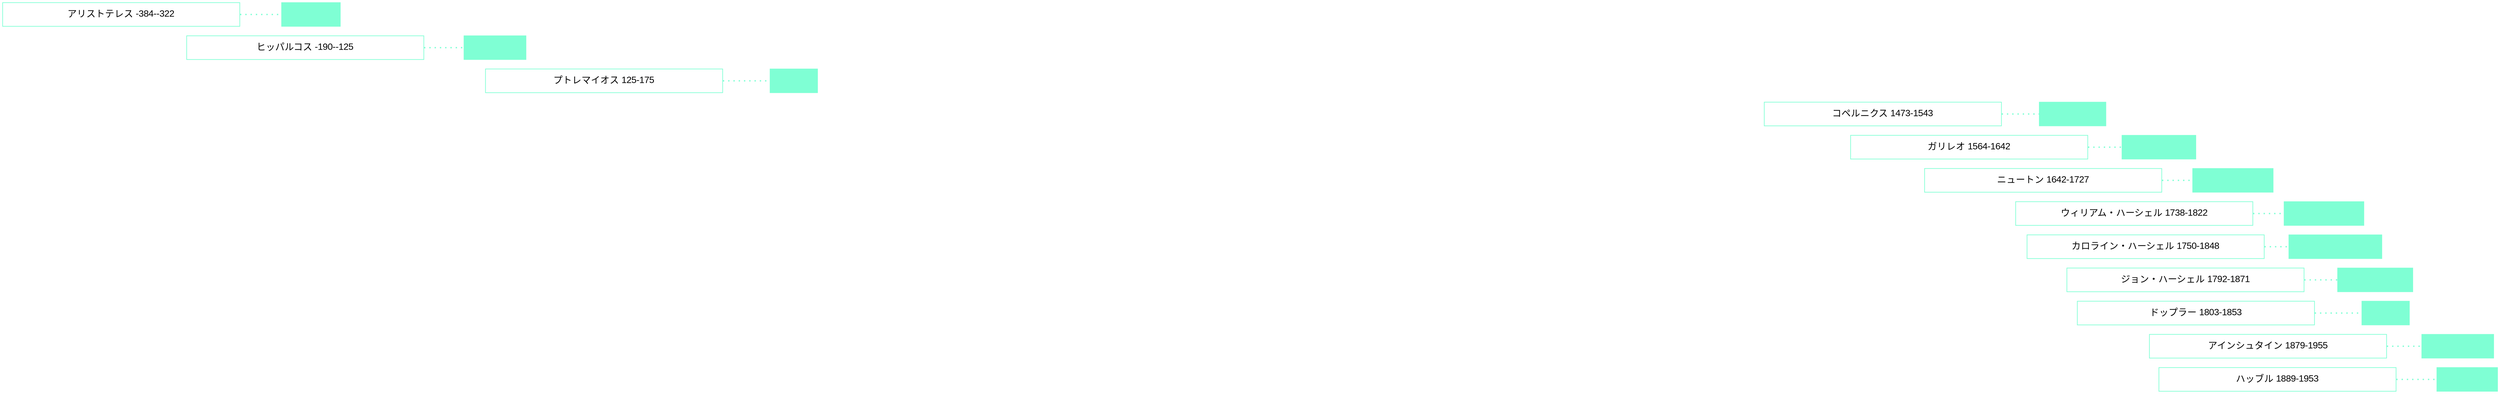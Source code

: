 digraph G {
  fontname="Arial";
  fillcolor="aquamarine";
  ratio="auto";
  layout="neato";
  node[style="filled"];
  edge[arrowhead="none",color="aquamarine",penwidth="2",style="dotted"];
  label0[label="アリストテレス -384--322",color="aquamarine",fillcolor="none",width="5",fontname="Arial",shape="rect",pos="-11.68,-0.0!"];
  bar0[label="",color="aquamarine",fillcolor="aquamarine",width="1.24",height="0.5",shape="rect",pos="-7.68,-0.0!"];
  label1[label="ヒッパルコス -190--125",color="aquamarine",fillcolor="none",width="5",fontname="Arial",shape="rect",pos="-7.8,-0.7!"];
  bar1[label="",color="aquamarine",fillcolor="aquamarine",width="1.3",height="0.5",shape="rect",pos="-3.8,-0.7!"];
  label2[label="プトレマイオス 125-175",color="aquamarine",fillcolor="none",width="5",fontname="Arial",shape="rect",pos="-1.5,-1.4!"];
  bar2[label="",color="aquamarine",fillcolor="aquamarine",width="1.0",height="0.5",shape="rect",pos="2.5,-1.4!"];
  label3[label="コペルニクス 1473-1543",color="aquamarine",fillcolor="none",width="5",fontname="Arial",shape="rect",pos="25.46,-2.0999999999999996!"];
  bar3[label="",color="aquamarine",fillcolor="aquamarine",width="1.4",height="0.5",shape="rect",pos="29.46,-2.0999999999999996!"];
  label4[label="ガリレオ 1564-1642",color="aquamarine",fillcolor="none",width="5",fontname="Arial",shape="rect",pos="27.28,-2.8!"];
  bar4[label="",color="aquamarine",fillcolor="aquamarine",width="1.56",height="0.5",shape="rect",pos="31.28,-2.8!"];
  label5[label="ニュートン 1642-1727",color="aquamarine",fillcolor="none",width="5",fontname="Arial",shape="rect",pos="28.84,-3.5!"];
  bar5[label="",color="aquamarine",fillcolor="aquamarine",width="1.7",height="0.5",shape="rect",pos="32.84,-3.5!"];
  label6[label="ウィリアム・ハーシェル 1738-1822",color="aquamarine",fillcolor="none",width="5",fontname="Arial",shape="rect",pos="30.76,-4.199999999999999!"];
  bar6[label="",color="aquamarine",fillcolor="aquamarine",width="1.68",height="0.5",shape="rect",pos="34.76,-4.199999999999999!"];
  label7[label="カロライン・ハーシェル 1750-1848",color="aquamarine",fillcolor="none",width="5",fontname="Arial",shape="rect",pos="31.0,-4.8999999999999995!"];
  bar7[label="",color="aquamarine",fillcolor="aquamarine",width="1.96",height="0.5",shape="rect",pos="35.0,-4.8999999999999995!"];
  label8[label="ジョン・ハーシェル 1792-1871",color="aquamarine",fillcolor="none",width="5",fontname="Arial",shape="rect",pos="31.84,-5.6!"];
  bar8[label="",color="aquamarine",fillcolor="aquamarine",width="1.58",height="0.5",shape="rect",pos="35.84,-5.6!"];
  label9[label="ドップラー 1803-1853",color="aquamarine",fillcolor="none",width="5",fontname="Arial",shape="rect",pos="32.06,-6.3!"];
  bar9[label="",color="aquamarine",fillcolor="aquamarine",width="1.0",height="0.5",shape="rect",pos="36.06,-6.3!"];
  label10[label="アインシュタイン 1879-1955",color="aquamarine",fillcolor="none",width="5",fontname="Arial",shape="rect",pos="33.58,-7.0!"];
  bar10[label="",color="aquamarine",fillcolor="aquamarine",width="1.52",height="0.5",shape="rect",pos="37.58,-7.0!"];
  label11[label="ハッブル 1889-1953",color="aquamarine",fillcolor="none",width="5",fontname="Arial",shape="rect",pos="33.78,-7.699999999999999!"];
  bar11[label="",color="aquamarine",fillcolor="aquamarine",width="1.28",height="0.5",shape="rect",pos="37.78,-7.699999999999999!"];
  label0 -> bar0[sytle="dotted"];
  label1 -> bar1[sytle="dotted"];
  label2 -> bar2[sytle="dotted"];
  label3 -> bar3[sytle="dotted"];
  label4 -> bar4[sytle="dotted"];
  label5 -> bar5[sytle="dotted"];
  label6 -> bar6[sytle="dotted"];
  label7 -> bar7[sytle="dotted"];
  label8 -> bar8[sytle="dotted"];
  label9 -> bar9[sytle="dotted"];
  label10 -> bar10[sytle="dotted"];
  label11 -> bar11[sytle="dotted"];
}
